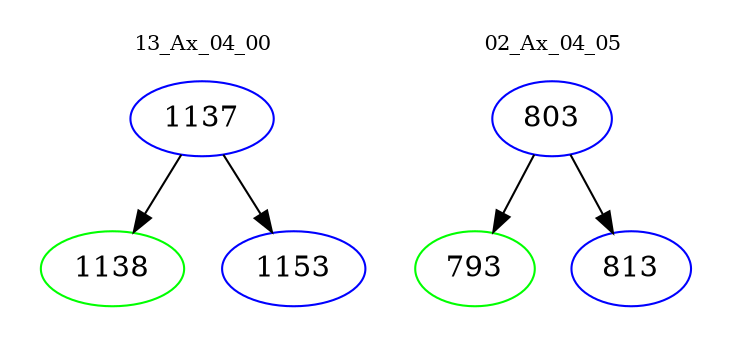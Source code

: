 digraph{
subgraph cluster_0 {
color = white
label = "13_Ax_04_00";
fontsize=10;
T0_1137 [label="1137", color="blue"]
T0_1137 -> T0_1138 [color="black"]
T0_1138 [label="1138", color="green"]
T0_1137 -> T0_1153 [color="black"]
T0_1153 [label="1153", color="blue"]
}
subgraph cluster_1 {
color = white
label = "02_Ax_04_05";
fontsize=10;
T1_803 [label="803", color="blue"]
T1_803 -> T1_793 [color="black"]
T1_793 [label="793", color="green"]
T1_803 -> T1_813 [color="black"]
T1_813 [label="813", color="blue"]
}
}
